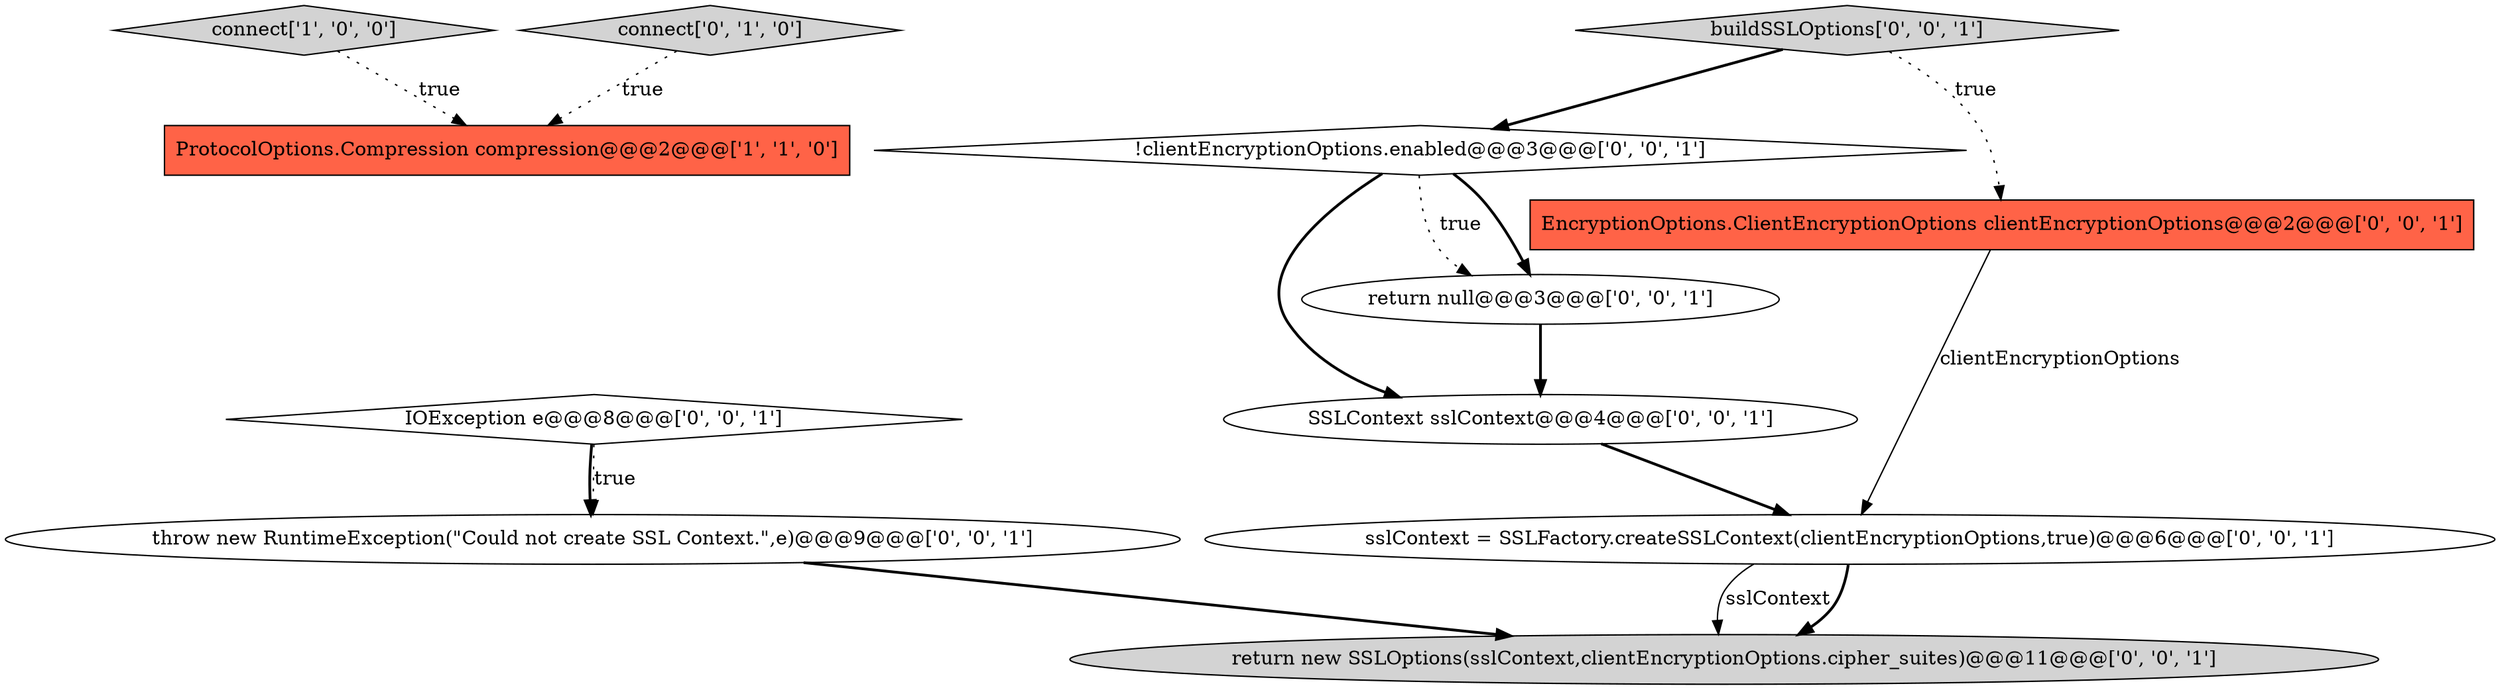digraph {
0 [style = filled, label = "connect['1', '0', '0']", fillcolor = lightgray, shape = diamond image = "AAA0AAABBB1BBB"];
4 [style = filled, label = "IOException e@@@8@@@['0', '0', '1']", fillcolor = white, shape = diamond image = "AAA0AAABBB3BBB"];
5 [style = filled, label = "return new SSLOptions(sslContext,clientEncryptionOptions.cipher_suites)@@@11@@@['0', '0', '1']", fillcolor = lightgray, shape = ellipse image = "AAA0AAABBB3BBB"];
9 [style = filled, label = "!clientEncryptionOptions.enabled@@@3@@@['0', '0', '1']", fillcolor = white, shape = diamond image = "AAA0AAABBB3BBB"];
3 [style = filled, label = "EncryptionOptions.ClientEncryptionOptions clientEncryptionOptions@@@2@@@['0', '0', '1']", fillcolor = tomato, shape = box image = "AAA0AAABBB3BBB"];
10 [style = filled, label = "SSLContext sslContext@@@4@@@['0', '0', '1']", fillcolor = white, shape = ellipse image = "AAA0AAABBB3BBB"];
1 [style = filled, label = "ProtocolOptions.Compression compression@@@2@@@['1', '1', '0']", fillcolor = tomato, shape = box image = "AAA0AAABBB1BBB"];
11 [style = filled, label = "sslContext = SSLFactory.createSSLContext(clientEncryptionOptions,true)@@@6@@@['0', '0', '1']", fillcolor = white, shape = ellipse image = "AAA0AAABBB3BBB"];
2 [style = filled, label = "connect['0', '1', '0']", fillcolor = lightgray, shape = diamond image = "AAA0AAABBB2BBB"];
6 [style = filled, label = "return null@@@3@@@['0', '0', '1']", fillcolor = white, shape = ellipse image = "AAA0AAABBB3BBB"];
8 [style = filled, label = "buildSSLOptions['0', '0', '1']", fillcolor = lightgray, shape = diamond image = "AAA0AAABBB3BBB"];
7 [style = filled, label = "throw new RuntimeException(\"Could not create SSL Context.\",e)@@@9@@@['0', '0', '1']", fillcolor = white, shape = ellipse image = "AAA0AAABBB3BBB"];
7->5 [style = bold, label=""];
2->1 [style = dotted, label="true"];
8->3 [style = dotted, label="true"];
3->11 [style = solid, label="clientEncryptionOptions"];
11->5 [style = solid, label="sslContext"];
0->1 [style = dotted, label="true"];
10->11 [style = bold, label=""];
4->7 [style = bold, label=""];
8->9 [style = bold, label=""];
6->10 [style = bold, label=""];
9->6 [style = dotted, label="true"];
11->5 [style = bold, label=""];
9->10 [style = bold, label=""];
9->6 [style = bold, label=""];
4->7 [style = dotted, label="true"];
}
